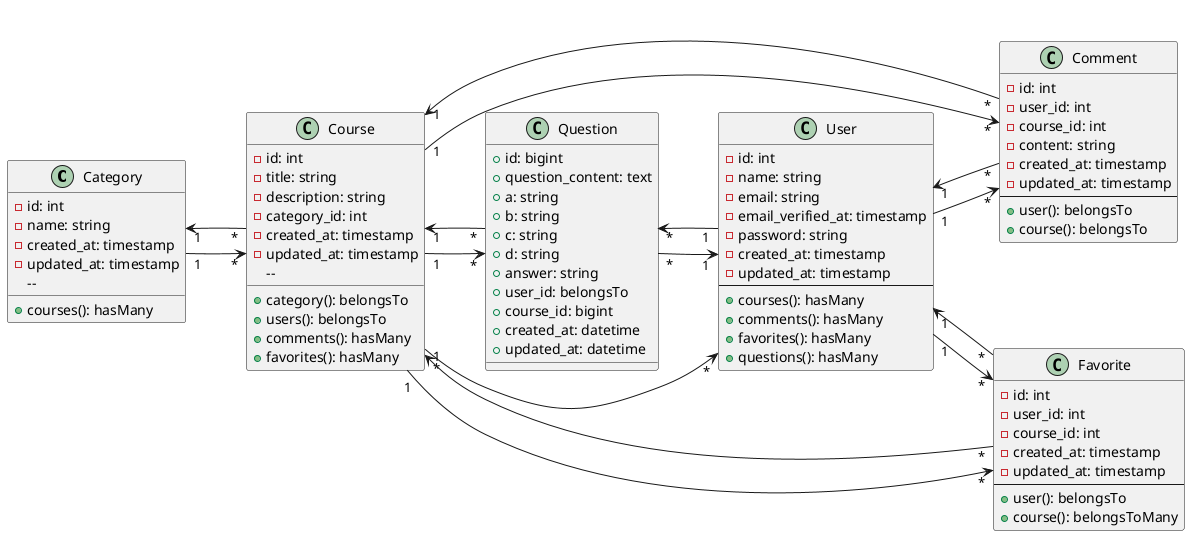 @startuml

left to right direction

class Category {
  -id: int
  -name: string
  -created_at: timestamp
  -updated_at: timestamp
  -- 
  +courses(): hasMany
}

class Course {
  -id: int
  -title: string
  -description: string
  -category_id: int
  -created_at: timestamp
  -updated_at: timestamp
  -- 
  +category(): belongsTo
  +users(): belongsTo
  +comments(): hasMany
  +favorites(): hasMany
}

class User {
  -id: int
  -name: string
  -email: string
  -email_verified_at: timestamp
  -password: string
  -created_at: timestamp
  -updated_at: timestamp
  --
  +courses(): hasMany
  +comments(): hasMany
  +favorites(): hasMany
  +questions(): hasMany
}

class Comment {
  -id: int
  -user_id: int
  -course_id: int
  -content: string
  -created_at: timestamp
  -updated_at: timestamp
  --
  +user(): belongsTo
  +course(): belongsTo
}

class Favorite {
  -id: int
  -user_id: int
  -course_id: int
  -created_at: timestamp
  -updated_at: timestamp
  --
  +user(): belongsTo
  +course(): belongsToMany
}

class Question {
    +id: bigint
    +question_content: text
    +a: string
    +b: string
    +c: string
    +d: string
    +answer: string
    +user_id: belongsTo
    +course_id: bigint
    +created_at: datetime
    +updated_at: datetime
}

Category "1" --> "*" Course
Course "*" --> "1" Category
Course "*" --> "*" User
User "1" --> "*" Comment
Course "1" --> "*" Comment
User "1" --> "*" Favorite
Course "1" --> "*" Favorite
User "1" --> "*" Question
Course "1" --> "*" Question
Comment "*" --> "1" User
Comment "*" --> "1" Course
Favorite "*" --> "1" User
Favorite "*" --> "1" Course
Question "*" --> "1" User
Question "*" --> "1" Course

@enduml
